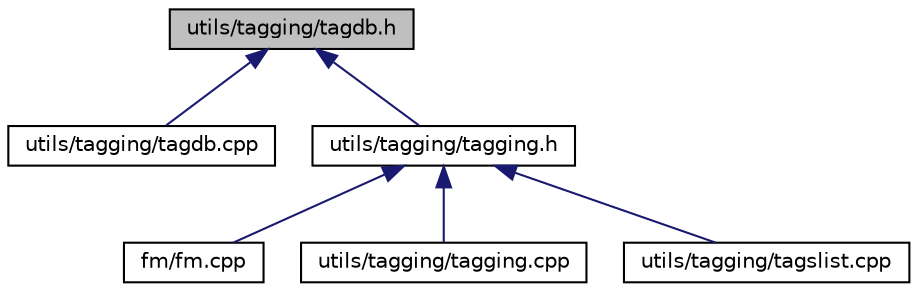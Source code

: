 digraph "utils/tagging/tagdb.h"
{
 // INTERACTIVE_SVG=YES
 // LATEX_PDF_SIZE
  edge [fontname="Helvetica",fontsize="10",labelfontname="Helvetica",labelfontsize="10"];
  node [fontname="Helvetica",fontsize="10",shape=record];
  Node23 [label="utils/tagging/tagdb.h",height=0.2,width=0.4,color="black", fillcolor="grey75", style="filled", fontcolor="black",tooltip=" "];
  Node23 -> Node24 [dir="back",color="midnightblue",fontsize="10",style="solid",fontname="Helvetica"];
  Node24 [label="utils/tagging/tagdb.cpp",height=0.2,width=0.4,color="black", fillcolor="white", style="filled",URL="$tagdb_8cpp.html",tooltip=" "];
  Node23 -> Node25 [dir="back",color="midnightblue",fontsize="10",style="solid",fontname="Helvetica"];
  Node25 [label="utils/tagging/tagging.h",height=0.2,width=0.4,color="black", fillcolor="white", style="filled",URL="$tagging_8h.html",tooltip=" "];
  Node25 -> Node26 [dir="back",color="midnightblue",fontsize="10",style="solid",fontname="Helvetica"];
  Node26 [label="fm/fm.cpp",height=0.2,width=0.4,color="black", fillcolor="white", style="filled",URL="$fm_8cpp.html",tooltip=" "];
  Node25 -> Node27 [dir="back",color="midnightblue",fontsize="10",style="solid",fontname="Helvetica"];
  Node27 [label="utils/tagging/tagging.cpp",height=0.2,width=0.4,color="black", fillcolor="white", style="filled",URL="$tagging_8cpp.html",tooltip=" "];
  Node25 -> Node28 [dir="back",color="midnightblue",fontsize="10",style="solid",fontname="Helvetica"];
  Node28 [label="utils/tagging/tagslist.cpp",height=0.2,width=0.4,color="black", fillcolor="white", style="filled",URL="$tagslist_8cpp.html",tooltip=" "];
}
